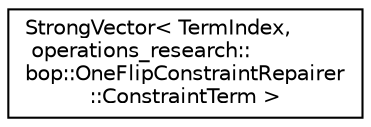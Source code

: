 digraph "Graphical Class Hierarchy"
{
 // LATEX_PDF_SIZE
  edge [fontname="Helvetica",fontsize="10",labelfontname="Helvetica",labelfontsize="10"];
  node [fontname="Helvetica",fontsize="10",shape=record];
  rankdir="LR";
  Node0 [label="StrongVector\< TermIndex,\l operations_research::\lbop::OneFlipConstraintRepairer\l::ConstraintTerm \>",height=0.2,width=0.4,color="black", fillcolor="white", style="filled",URL="$classabsl_1_1_strong_vector.html",tooltip=" "];
}
